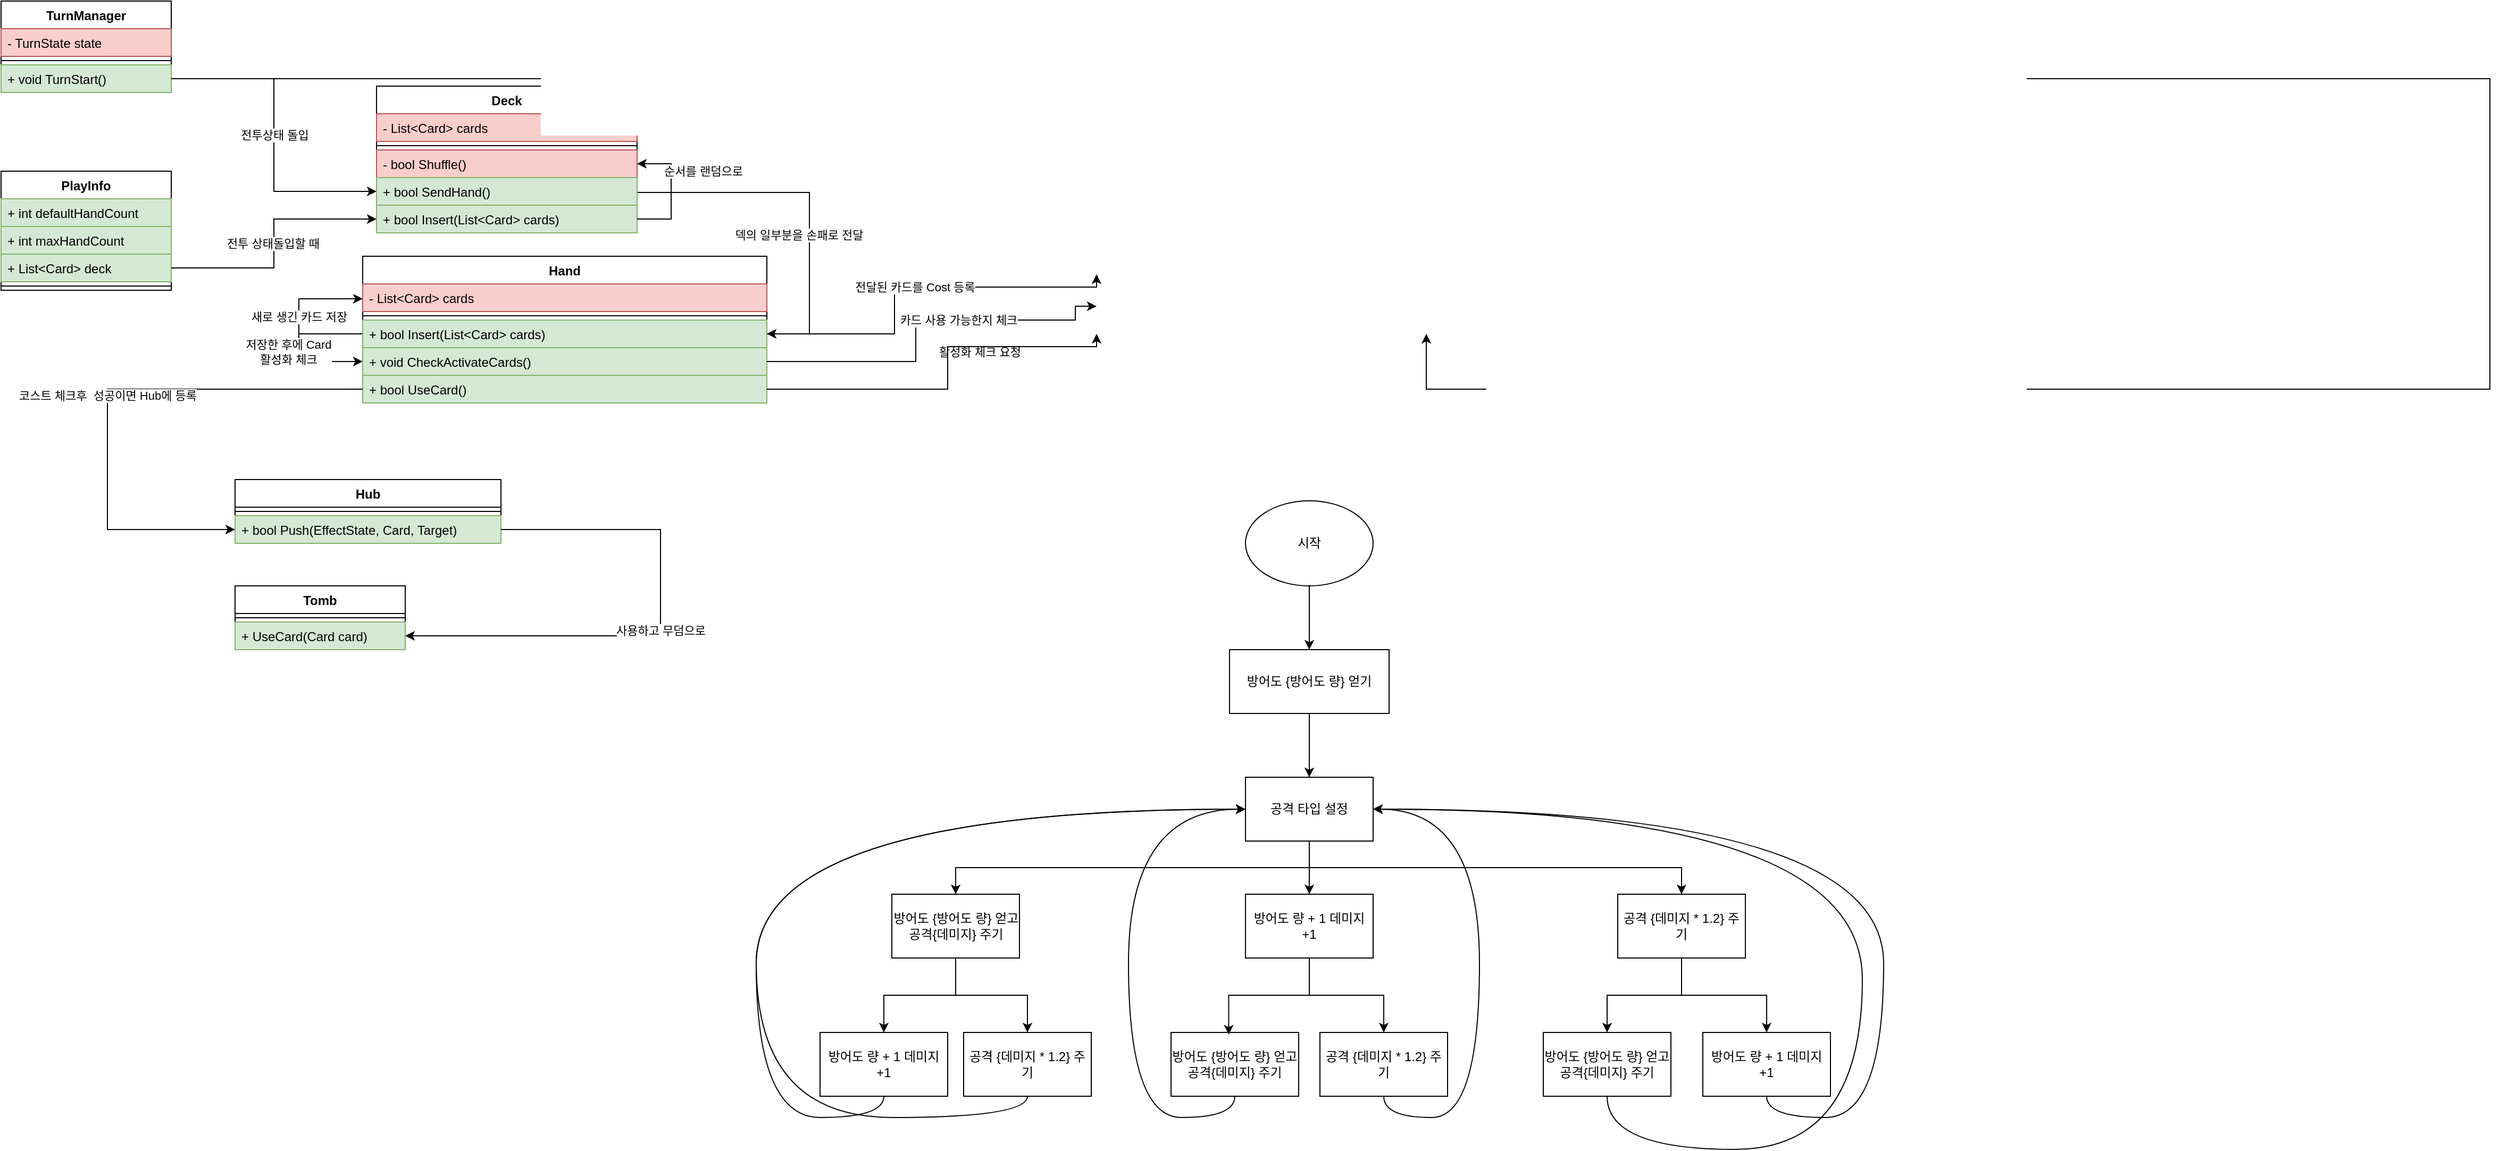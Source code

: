 <mxfile>
    <diagram name="페이지-1" id="rj3wfgGOo26jsAIpQ6Xf">
        <mxGraphModel dx="1904" dy="1340" grid="1" gridSize="10" guides="1" tooltips="1" connect="1" arrows="1" fold="1" page="1" pageScale="1" pageWidth="827" pageHeight="1169" math="0" shadow="0">
            <root>
                <mxCell id="0"/>
                <mxCell id="1" parent="0"/>
                <mxCell id="PaC1Y59DQdLts4JkmE2d-3" value="PlayInfo" style="swimlane;fontStyle=1;align=center;verticalAlign=top;childLayout=stackLayout;horizontal=1;startSize=26;horizontalStack=0;resizeParent=1;resizeParentMax=0;resizeLast=0;collapsible=1;marginBottom=0;whiteSpace=wrap;html=1;" parent="1" vertex="1">
                    <mxGeometry x="60" y="170" width="160" height="112" as="geometry"/>
                </mxCell>
                <mxCell id="PaC1Y59DQdLts4JkmE2d-4" value="+ int defaultHandCount" style="text;strokeColor=#82b366;fillColor=#d5e8d4;align=left;verticalAlign=top;spacingLeft=4;spacingRight=4;overflow=hidden;rotatable=0;points=[[0,0.5],[1,0.5]];portConstraint=eastwest;whiteSpace=wrap;html=1;" parent="PaC1Y59DQdLts4JkmE2d-3" vertex="1">
                    <mxGeometry y="26" width="160" height="26" as="geometry"/>
                </mxCell>
                <mxCell id="PaC1Y59DQdLts4JkmE2d-10" value="+ int maxHandCount" style="text;strokeColor=#82b366;fillColor=#d5e8d4;align=left;verticalAlign=top;spacingLeft=4;spacingRight=4;overflow=hidden;rotatable=0;points=[[0,0.5],[1,0.5]];portConstraint=eastwest;whiteSpace=wrap;html=1;" parent="PaC1Y59DQdLts4JkmE2d-3" vertex="1">
                    <mxGeometry y="52" width="160" height="26" as="geometry"/>
                </mxCell>
                <mxCell id="PaC1Y59DQdLts4JkmE2d-9" value="+ List&amp;lt;Card&amp;gt; deck" style="text;strokeColor=#82b366;fillColor=#d5e8d4;align=left;verticalAlign=top;spacingLeft=4;spacingRight=4;overflow=hidden;rotatable=0;points=[[0,0.5],[1,0.5]];portConstraint=eastwest;whiteSpace=wrap;html=1;" parent="PaC1Y59DQdLts4JkmE2d-3" vertex="1">
                    <mxGeometry y="78" width="160" height="26" as="geometry"/>
                </mxCell>
                <mxCell id="PaC1Y59DQdLts4JkmE2d-5" value="" style="line;strokeWidth=1;fillColor=none;align=left;verticalAlign=middle;spacingTop=-1;spacingLeft=3;spacingRight=3;rotatable=0;labelPosition=right;points=[];portConstraint=eastwest;strokeColor=inherit;" parent="PaC1Y59DQdLts4JkmE2d-3" vertex="1">
                    <mxGeometry y="104" width="160" height="8" as="geometry"/>
                </mxCell>
                <mxCell id="PaC1Y59DQdLts4JkmE2d-11" value="Deck" style="swimlane;fontStyle=1;align=center;verticalAlign=top;childLayout=stackLayout;horizontal=1;startSize=26;horizontalStack=0;resizeParent=1;resizeParentMax=0;resizeLast=0;collapsible=1;marginBottom=0;whiteSpace=wrap;html=1;" parent="1" vertex="1">
                    <mxGeometry x="413" y="90" width="245" height="138" as="geometry"/>
                </mxCell>
                <mxCell id="PaC1Y59DQdLts4JkmE2d-99" value="- List&amp;lt;Card&amp;gt; cards" style="text;strokeColor=#b85450;fillColor=#f8cecc;align=left;verticalAlign=top;spacingLeft=4;spacingRight=4;overflow=hidden;rotatable=0;points=[[0,0.5],[1,0.5]];portConstraint=eastwest;whiteSpace=wrap;html=1;" parent="PaC1Y59DQdLts4JkmE2d-11" vertex="1">
                    <mxGeometry y="26" width="245" height="26" as="geometry"/>
                </mxCell>
                <mxCell id="PaC1Y59DQdLts4JkmE2d-13" value="" style="line;strokeWidth=1;fillColor=none;align=left;verticalAlign=middle;spacingTop=-1;spacingLeft=3;spacingRight=3;rotatable=0;labelPosition=right;points=[];portConstraint=eastwest;strokeColor=inherit;" parent="PaC1Y59DQdLts4JkmE2d-11" vertex="1">
                    <mxGeometry y="52" width="245" height="8" as="geometry"/>
                </mxCell>
                <mxCell id="PaC1Y59DQdLts4JkmE2d-14" value="- bool Shuffle()" style="text;strokeColor=#b85450;fillColor=#f8cecc;align=left;verticalAlign=top;spacingLeft=4;spacingRight=4;overflow=hidden;rotatable=0;points=[[0,0.5],[1,0.5]];portConstraint=eastwest;whiteSpace=wrap;html=1;" parent="PaC1Y59DQdLts4JkmE2d-11" vertex="1">
                    <mxGeometry y="60" width="245" height="26" as="geometry"/>
                </mxCell>
                <mxCell id="PaC1Y59DQdLts4JkmE2d-65" value="덱의 일부분을 손패로 전달" style="edgeStyle=orthogonalEdgeStyle;rounded=0;orthogonalLoop=1;jettySize=auto;html=1;exitX=1;exitY=0.5;exitDx=0;exitDy=0;entryX=1;entryY=0.5;entryDx=0;entryDy=0;" parent="PaC1Y59DQdLts4JkmE2d-11" target="PaC1Y59DQdLts4JkmE2d-26" edge="1">
                    <mxGeometry x="0.239" y="-10" relative="1" as="geometry">
                        <mxPoint x="245" y="115.96" as="sourcePoint"/>
                        <mxPoint x="367" y="249.96" as="targetPoint"/>
                        <Array as="points">
                            <mxPoint x="245" y="100"/>
                            <mxPoint x="407" y="100"/>
                            <mxPoint x="407" y="233"/>
                        </Array>
                        <mxPoint as="offset"/>
                    </mxGeometry>
                </mxCell>
                <mxCell id="PaC1Y59DQdLts4JkmE2d-16" value="+ bool SendHand()" style="text;strokeColor=#82b366;fillColor=#d5e8d4;align=left;verticalAlign=top;spacingLeft=4;spacingRight=4;overflow=hidden;rotatable=0;points=[[0,0.5],[1,0.5]];portConstraint=eastwest;whiteSpace=wrap;html=1;" parent="PaC1Y59DQdLts4JkmE2d-11" vertex="1">
                    <mxGeometry y="86" width="245" height="26" as="geometry"/>
                </mxCell>
                <mxCell id="PaC1Y59DQdLts4JkmE2d-15" value="+ bool Insert(List&amp;lt;Card&amp;gt; cards)" style="text;strokeColor=#82b366;fillColor=#d5e8d4;align=left;verticalAlign=top;spacingLeft=4;spacingRight=4;overflow=hidden;rotatable=0;points=[[0,0.5],[1,0.5]];portConstraint=eastwest;whiteSpace=wrap;html=1;" parent="PaC1Y59DQdLts4JkmE2d-11" vertex="1">
                    <mxGeometry y="112" width="245" height="26" as="geometry"/>
                </mxCell>
                <mxCell id="PaC1Y59DQdLts4JkmE2d-58" value="순서를 랜덤으로" style="edgeStyle=orthogonalEdgeStyle;rounded=0;orthogonalLoop=1;jettySize=auto;html=1;exitX=1;exitY=0.5;exitDx=0;exitDy=0;entryX=1;entryY=0.5;entryDx=0;entryDy=0;" parent="PaC1Y59DQdLts4JkmE2d-11" source="PaC1Y59DQdLts4JkmE2d-15" target="PaC1Y59DQdLts4JkmE2d-14" edge="1">
                    <mxGeometry x="0.328" y="-30" relative="1" as="geometry">
                        <mxPoint x="257.0" y="126.5" as="sourcePoint"/>
                        <mxPoint x="259" y="74.5" as="targetPoint"/>
                        <Array as="points">
                            <mxPoint x="277" y="125"/>
                            <mxPoint x="277" y="73"/>
                        </Array>
                        <mxPoint as="offset"/>
                    </mxGeometry>
                </mxCell>
                <mxCell id="PaC1Y59DQdLts4JkmE2d-23" value="Hand" style="swimlane;fontStyle=1;align=center;verticalAlign=top;childLayout=stackLayout;horizontal=1;startSize=26;horizontalStack=0;resizeParent=1;resizeParentMax=0;resizeLast=0;collapsible=1;marginBottom=0;whiteSpace=wrap;html=1;" parent="1" vertex="1">
                    <mxGeometry x="400" y="250" width="380" height="138" as="geometry"/>
                </mxCell>
                <mxCell id="PaC1Y59DQdLts4JkmE2d-80" value="- List&amp;lt;Card&amp;gt; cards" style="text;strokeColor=#b85450;fillColor=#f8cecc;align=left;verticalAlign=top;spacingLeft=4;spacingRight=4;overflow=hidden;rotatable=0;points=[[0,0.5],[1,0.5]];portConstraint=eastwest;whiteSpace=wrap;html=1;" parent="PaC1Y59DQdLts4JkmE2d-23" vertex="1">
                    <mxGeometry y="26" width="380" height="26" as="geometry"/>
                </mxCell>
                <mxCell id="PaC1Y59DQdLts4JkmE2d-25" value="" style="line;strokeWidth=1;fillColor=none;align=left;verticalAlign=middle;spacingTop=-1;spacingLeft=3;spacingRight=3;rotatable=0;labelPosition=right;points=[];portConstraint=eastwest;strokeColor=inherit;" parent="PaC1Y59DQdLts4JkmE2d-23" vertex="1">
                    <mxGeometry y="52" width="380" height="8" as="geometry"/>
                </mxCell>
                <mxCell id="PaC1Y59DQdLts4JkmE2d-81" value="새로 생긴 카드 저장" style="edgeStyle=orthogonalEdgeStyle;rounded=0;orthogonalLoop=1;jettySize=auto;html=1;" parent="PaC1Y59DQdLts4JkmE2d-23" source="PaC1Y59DQdLts4JkmE2d-26" edge="1">
                    <mxGeometry relative="1" as="geometry">
                        <mxPoint y="40" as="targetPoint"/>
                        <Array as="points">
                            <mxPoint x="-60" y="73"/>
                            <mxPoint x="-60" y="40"/>
                        </Array>
                    </mxGeometry>
                </mxCell>
                <mxCell id="PaC1Y59DQdLts4JkmE2d-82" value="저장한 후에 Card&lt;br&gt;활성화 체크" style="edgeStyle=orthogonalEdgeStyle;rounded=0;orthogonalLoop=1;jettySize=auto;html=1;entryX=0;entryY=0.5;entryDx=0;entryDy=0;exitX=0;exitY=0.5;exitDx=0;exitDy=0;" parent="PaC1Y59DQdLts4JkmE2d-23" source="PaC1Y59DQdLts4JkmE2d-26" target="PaC1Y59DQdLts4JkmE2d-32" edge="1">
                    <mxGeometry x="0.055" y="-10" relative="1" as="geometry">
                        <Array as="points">
                            <mxPoint x="-60" y="73"/>
                            <mxPoint x="-60" y="99"/>
                        </Array>
                        <mxPoint as="offset"/>
                    </mxGeometry>
                </mxCell>
                <mxCell id="PaC1Y59DQdLts4JkmE2d-26" value="+ bool Insert(List&amp;lt;Card&amp;gt; cards)" style="text;strokeColor=#82b366;fillColor=#d5e8d4;align=left;verticalAlign=top;spacingLeft=4;spacingRight=4;overflow=hidden;rotatable=0;points=[[0,0.5],[1,0.5]];portConstraint=eastwest;whiteSpace=wrap;html=1;" parent="PaC1Y59DQdLts4JkmE2d-23" vertex="1">
                    <mxGeometry y="60" width="380" height="26" as="geometry"/>
                </mxCell>
                <mxCell id="PaC1Y59DQdLts4JkmE2d-32" value="+ void CheckActivateCards()" style="text;strokeColor=#82b366;fillColor=#d5e8d4;align=left;verticalAlign=top;spacingLeft=4;spacingRight=4;overflow=hidden;rotatable=0;points=[[0,0.5],[1,0.5]];portConstraint=eastwest;whiteSpace=wrap;html=1;" parent="PaC1Y59DQdLts4JkmE2d-23" vertex="1">
                    <mxGeometry y="86" width="380" height="26" as="geometry"/>
                </mxCell>
                <mxCell id="PaC1Y59DQdLts4JkmE2d-31" value="+ bool UseCard()" style="text;strokeColor=#82b366;fillColor=#d5e8d4;align=left;verticalAlign=top;spacingLeft=4;spacingRight=4;overflow=hidden;rotatable=0;points=[[0,0.5],[1,0.5]];portConstraint=eastwest;whiteSpace=wrap;html=1;" parent="PaC1Y59DQdLts4JkmE2d-23" vertex="1">
                    <mxGeometry y="112" width="380" height="26" as="geometry"/>
                </mxCell>
                <mxCell id="PaC1Y59DQdLts4JkmE2d-33" value="Hub" style="swimlane;fontStyle=1;align=center;verticalAlign=top;childLayout=stackLayout;horizontal=1;startSize=26;horizontalStack=0;resizeParent=1;resizeParentMax=0;resizeLast=0;collapsible=1;marginBottom=0;whiteSpace=wrap;html=1;" parent="1" vertex="1">
                    <mxGeometry x="280" y="460" width="250" height="60" as="geometry"/>
                </mxCell>
                <mxCell id="PaC1Y59DQdLts4JkmE2d-35" value="" style="line;strokeWidth=1;fillColor=none;align=left;verticalAlign=middle;spacingTop=-1;spacingLeft=3;spacingRight=3;rotatable=0;labelPosition=right;points=[];portConstraint=eastwest;strokeColor=inherit;" parent="PaC1Y59DQdLts4JkmE2d-33" vertex="1">
                    <mxGeometry y="26" width="250" height="8" as="geometry"/>
                </mxCell>
                <mxCell id="PaC1Y59DQdLts4JkmE2d-36" value="+ bool Push(EffectState, Card, Target)" style="text;strokeColor=#82b366;fillColor=#d5e8d4;align=left;verticalAlign=top;spacingLeft=4;spacingRight=4;overflow=hidden;rotatable=0;points=[[0,0.5],[1,0.5]];portConstraint=eastwest;whiteSpace=wrap;html=1;" parent="PaC1Y59DQdLts4JkmE2d-33" vertex="1">
                    <mxGeometry y="34" width="250" height="26" as="geometry"/>
                </mxCell>
                <mxCell id="PaC1Y59DQdLts4JkmE2d-56" value="전투 상태돌입할 때&amp;nbsp;" style="edgeStyle=orthogonalEdgeStyle;rounded=0;orthogonalLoop=1;jettySize=auto;html=1;exitX=1;exitY=0.5;exitDx=0;exitDy=0;entryX=0;entryY=0.5;entryDx=0;entryDy=0;" parent="1" source="PaC1Y59DQdLts4JkmE2d-9" target="PaC1Y59DQdLts4JkmE2d-15" edge="1">
                    <mxGeometry relative="1" as="geometry"/>
                </mxCell>
                <mxCell id="PaC1Y59DQdLts4JkmE2d-60" value="TurnManager" style="swimlane;fontStyle=1;align=center;verticalAlign=top;childLayout=stackLayout;horizontal=1;startSize=26;horizontalStack=0;resizeParent=1;resizeParentMax=0;resizeLast=0;collapsible=1;marginBottom=0;whiteSpace=wrap;html=1;" parent="1" vertex="1">
                    <mxGeometry x="60" y="10" width="160" height="86" as="geometry"/>
                </mxCell>
                <mxCell id="PaC1Y59DQdLts4JkmE2d-89" value="- TurnState state" style="text;strokeColor=#b85450;fillColor=#f8cecc;align=left;verticalAlign=top;spacingLeft=4;spacingRight=4;overflow=hidden;rotatable=0;points=[[0,0.5],[1,0.5]];portConstraint=eastwest;whiteSpace=wrap;html=1;" parent="PaC1Y59DQdLts4JkmE2d-60" vertex="1">
                    <mxGeometry y="26" width="160" height="26" as="geometry"/>
                </mxCell>
                <mxCell id="PaC1Y59DQdLts4JkmE2d-62" value="" style="line;strokeWidth=1;fillColor=none;align=left;verticalAlign=middle;spacingTop=-1;spacingLeft=3;spacingRight=3;rotatable=0;labelPosition=right;points=[];portConstraint=eastwest;strokeColor=inherit;" parent="PaC1Y59DQdLts4JkmE2d-60" vertex="1">
                    <mxGeometry y="52" width="160" height="8" as="geometry"/>
                </mxCell>
                <mxCell id="PaC1Y59DQdLts4JkmE2d-63" value="+ void TurnStart()" style="text;strokeColor=#82b366;fillColor=#d5e8d4;align=left;verticalAlign=top;spacingLeft=4;spacingRight=4;overflow=hidden;rotatable=0;points=[[0,0.5],[1,0.5]];portConstraint=eastwest;whiteSpace=wrap;html=1;" parent="PaC1Y59DQdLts4JkmE2d-60" vertex="1">
                    <mxGeometry y="60" width="160" height="26" as="geometry"/>
                </mxCell>
                <mxCell id="PaC1Y59DQdLts4JkmE2d-76" value="전달된 카드를 Cost 등록" style="edgeStyle=orthogonalEdgeStyle;rounded=0;orthogonalLoop=1;jettySize=auto;html=1;entryX=0;entryY=0.5;entryDx=0;entryDy=0;" parent="1" source="PaC1Y59DQdLts4JkmE2d-26" edge="1">
                    <mxGeometry relative="1" as="geometry">
                        <mxPoint x="1090" y="267.0" as="targetPoint"/>
                        <Array as="points">
                            <mxPoint x="900" y="323"/>
                            <mxPoint x="900" y="279"/>
                        </Array>
                    </mxGeometry>
                </mxCell>
                <mxCell id="PaC1Y59DQdLts4JkmE2d-83" value="활성화 체크 요청" style="edgeStyle=orthogonalEdgeStyle;rounded=0;orthogonalLoop=1;jettySize=auto;html=1;entryX=0;entryY=0.5;entryDx=0;entryDy=0;" parent="1" source="PaC1Y59DQdLts4JkmE2d-32" edge="1">
                    <mxGeometry x="0.321" y="-30" relative="1" as="geometry">
                        <mxPoint x="1090" y="297" as="targetPoint"/>
                        <Array as="points">
                            <mxPoint x="920" y="349"/>
                            <mxPoint x="920" y="310"/>
                            <mxPoint x="1070" y="310"/>
                        </Array>
                        <mxPoint as="offset"/>
                    </mxGeometry>
                </mxCell>
                <mxCell id="PaC1Y59DQdLts4JkmE2d-84" value="카드 사용 가능한지 체크" style="edgeStyle=orthogonalEdgeStyle;rounded=0;orthogonalLoop=1;jettySize=auto;html=1;entryX=0;entryY=0.5;entryDx=0;entryDy=0;" parent="1" source="PaC1Y59DQdLts4JkmE2d-31" edge="1">
                    <mxGeometry x="0.215" y="25" relative="1" as="geometry">
                        <mxPoint x="1090" y="323.0" as="targetPoint"/>
                        <Array as="points">
                            <mxPoint x="950" y="375"/>
                            <mxPoint x="950" y="335"/>
                        </Array>
                        <mxPoint as="offset"/>
                    </mxGeometry>
                </mxCell>
                <mxCell id="PaC1Y59DQdLts4JkmE2d-88" value="코스트 체크후&amp;nbsp; 성공이면 Hub에 등록" style="edgeStyle=orthogonalEdgeStyle;rounded=0;orthogonalLoop=1;jettySize=auto;html=1;" parent="1" source="PaC1Y59DQdLts4JkmE2d-31" target="PaC1Y59DQdLts4JkmE2d-36" edge="1">
                    <mxGeometry relative="1" as="geometry">
                        <Array as="points">
                            <mxPoint x="160" y="375"/>
                            <mxPoint x="160" y="507"/>
                        </Array>
                    </mxGeometry>
                </mxCell>
                <mxCell id="PaC1Y59DQdLts4JkmE2d-90" value="Tomb" style="swimlane;fontStyle=1;align=center;verticalAlign=top;childLayout=stackLayout;horizontal=1;startSize=26;horizontalStack=0;resizeParent=1;resizeParentMax=0;resizeLast=0;collapsible=1;marginBottom=0;whiteSpace=wrap;html=1;" parent="1" vertex="1">
                    <mxGeometry x="280" y="560" width="160" height="60" as="geometry"/>
                </mxCell>
                <mxCell id="PaC1Y59DQdLts4JkmE2d-92" value="" style="line;strokeWidth=1;fillColor=none;align=left;verticalAlign=middle;spacingTop=-1;spacingLeft=3;spacingRight=3;rotatable=0;labelPosition=right;points=[];portConstraint=eastwest;strokeColor=inherit;" parent="PaC1Y59DQdLts4JkmE2d-90" vertex="1">
                    <mxGeometry y="26" width="160" height="8" as="geometry"/>
                </mxCell>
                <mxCell id="PaC1Y59DQdLts4JkmE2d-93" value="+ UseCard(Card card)" style="text;strokeColor=#82b366;fillColor=#d5e8d4;align=left;verticalAlign=top;spacingLeft=4;spacingRight=4;overflow=hidden;rotatable=0;points=[[0,0.5],[1,0.5]];portConstraint=eastwest;whiteSpace=wrap;html=1;" parent="PaC1Y59DQdLts4JkmE2d-90" vertex="1">
                    <mxGeometry y="34" width="160" height="26" as="geometry"/>
                </mxCell>
                <mxCell id="PaC1Y59DQdLts4JkmE2d-95" style="edgeStyle=orthogonalEdgeStyle;rounded=0;orthogonalLoop=1;jettySize=auto;html=1;exitX=1;exitY=0.5;exitDx=0;exitDy=0;entryX=1;entryY=0.5;entryDx=0;entryDy=0;" parent="1" source="PaC1Y59DQdLts4JkmE2d-63" edge="1">
                    <mxGeometry relative="1" as="geometry">
                        <mxPoint x="1400" y="323.0" as="targetPoint"/>
                        <Array as="points">
                            <mxPoint x="2400" y="83"/>
                            <mxPoint x="2400" y="375"/>
                            <mxPoint x="1400" y="375"/>
                        </Array>
                    </mxGeometry>
                </mxCell>
                <mxCell id="PaC1Y59DQdLts4JkmE2d-97" value="사용하고 무덤으로" style="edgeStyle=orthogonalEdgeStyle;rounded=0;orthogonalLoop=1;jettySize=auto;html=1;entryX=1;entryY=0.5;entryDx=0;entryDy=0;" parent="1" source="PaC1Y59DQdLts4JkmE2d-36" target="PaC1Y59DQdLts4JkmE2d-93" edge="1">
                    <mxGeometry relative="1" as="geometry">
                        <Array as="points">
                            <mxPoint x="680" y="507"/>
                            <mxPoint x="680" y="607"/>
                        </Array>
                    </mxGeometry>
                </mxCell>
                <mxCell id="PaC1Y59DQdLts4JkmE2d-98" value="전투상태 돌입" style="edgeStyle=orthogonalEdgeStyle;rounded=0;orthogonalLoop=1;jettySize=auto;html=1;exitX=1;exitY=0.5;exitDx=0;exitDy=0;entryX=0;entryY=0.5;entryDx=0;entryDy=0;" parent="1" source="PaC1Y59DQdLts4JkmE2d-63" target="PaC1Y59DQdLts4JkmE2d-16" edge="1">
                    <mxGeometry relative="1" as="geometry"/>
                </mxCell>
                <mxCell id="0J5bSwuqt-QFnA48OPNr-3" style="edgeStyle=orthogonalEdgeStyle;rounded=0;orthogonalLoop=1;jettySize=auto;html=1;exitX=0.5;exitY=1;exitDx=0;exitDy=0;" parent="1" source="0J5bSwuqt-QFnA48OPNr-5" target="0J5bSwuqt-QFnA48OPNr-12" edge="1">
                    <mxGeometry relative="1" as="geometry"/>
                </mxCell>
                <mxCell id="0J5bSwuqt-QFnA48OPNr-4" style="edgeStyle=orthogonalEdgeStyle;rounded=0;orthogonalLoop=1;jettySize=auto;html=1;exitX=0.5;exitY=1;exitDx=0;exitDy=0;entryX=0.5;entryY=0;entryDx=0;entryDy=0;" parent="1" source="0J5bSwuqt-QFnA48OPNr-31" target="0J5bSwuqt-QFnA48OPNr-15" edge="1">
                    <mxGeometry relative="1" as="geometry"/>
                </mxCell>
                <mxCell id="0J5bSwuqt-QFnA48OPNr-5" value="방어도 {방어도 량} 얻기" style="rounded=0;whiteSpace=wrap;html=1;" parent="1" vertex="1">
                    <mxGeometry x="1215" y="620" width="150" height="60" as="geometry"/>
                </mxCell>
                <mxCell id="0J5bSwuqt-QFnA48OPNr-6" value="" style="edgeStyle=orthogonalEdgeStyle;rounded=0;orthogonalLoop=1;jettySize=auto;html=1;" parent="1" source="0J5bSwuqt-QFnA48OPNr-7" target="0J5bSwuqt-QFnA48OPNr-5" edge="1">
                    <mxGeometry relative="1" as="geometry"/>
                </mxCell>
                <mxCell id="0J5bSwuqt-QFnA48OPNr-7" value="시작" style="ellipse;whiteSpace=wrap;html=1;" parent="1" vertex="1">
                    <mxGeometry x="1230" y="480" width="120" height="80" as="geometry"/>
                </mxCell>
                <mxCell id="0J5bSwuqt-QFnA48OPNr-8" style="edgeStyle=orthogonalEdgeStyle;rounded=0;orthogonalLoop=1;jettySize=auto;html=1;" parent="1" source="0J5bSwuqt-QFnA48OPNr-10" target="0J5bSwuqt-QFnA48OPNr-17" edge="1">
                    <mxGeometry relative="1" as="geometry"/>
                </mxCell>
                <mxCell id="0J5bSwuqt-QFnA48OPNr-9" style="edgeStyle=orthogonalEdgeStyle;rounded=0;orthogonalLoop=1;jettySize=auto;html=1;" parent="1" source="0J5bSwuqt-QFnA48OPNr-10" target="0J5bSwuqt-QFnA48OPNr-19" edge="1">
                    <mxGeometry relative="1" as="geometry"/>
                </mxCell>
                <mxCell id="0J5bSwuqt-QFnA48OPNr-10" value="방어도 {방어도 량} 얻고 공격{데미지} 주기" style="rounded=0;whiteSpace=wrap;html=1;" parent="1" vertex="1">
                    <mxGeometry x="897.5" y="850" width="120" height="60" as="geometry"/>
                </mxCell>
                <mxCell id="0J5bSwuqt-QFnA48OPNr-11" style="edgeStyle=orthogonalEdgeStyle;rounded=0;orthogonalLoop=1;jettySize=auto;html=1;" parent="1" source="0J5bSwuqt-QFnA48OPNr-12" target="0J5bSwuqt-QFnA48OPNr-23" edge="1">
                    <mxGeometry relative="1" as="geometry"/>
                </mxCell>
                <mxCell id="0J5bSwuqt-QFnA48OPNr-12" value="방어도 량 + 1 데미지 +1" style="rounded=0;whiteSpace=wrap;html=1;" parent="1" vertex="1">
                    <mxGeometry x="1230" y="850" width="120" height="60" as="geometry"/>
                </mxCell>
                <mxCell id="0J5bSwuqt-QFnA48OPNr-13" style="edgeStyle=orthogonalEdgeStyle;rounded=0;orthogonalLoop=1;jettySize=auto;html=1;exitX=0.5;exitY=1;exitDx=0;exitDy=0;entryX=0.5;entryY=0;entryDx=0;entryDy=0;" parent="1" source="0J5bSwuqt-QFnA48OPNr-15" target="0J5bSwuqt-QFnA48OPNr-26" edge="1">
                    <mxGeometry relative="1" as="geometry"/>
                </mxCell>
                <mxCell id="0J5bSwuqt-QFnA48OPNr-14" style="edgeStyle=orthogonalEdgeStyle;rounded=0;orthogonalLoop=1;jettySize=auto;html=1;exitX=0.5;exitY=1;exitDx=0;exitDy=0;entryX=0.5;entryY=0;entryDx=0;entryDy=0;" parent="1" source="0J5bSwuqt-QFnA48OPNr-15" target="0J5bSwuqt-QFnA48OPNr-28" edge="1">
                    <mxGeometry relative="1" as="geometry"/>
                </mxCell>
                <mxCell id="0J5bSwuqt-QFnA48OPNr-15" value="공격 {데미지 * 1.2} 주기" style="rounded=0;whiteSpace=wrap;html=1;" parent="1" vertex="1">
                    <mxGeometry x="1580" y="850" width="120" height="60" as="geometry"/>
                </mxCell>
                <mxCell id="0J5bSwuqt-QFnA48OPNr-16" style="edgeStyle=orthogonalEdgeStyle;orthogonalLoop=1;jettySize=auto;html=1;exitX=0.5;exitY=1;exitDx=0;exitDy=0;entryX=0;entryY=0.5;entryDx=0;entryDy=0;curved=1;" parent="1" source="0J5bSwuqt-QFnA48OPNr-17" target="0J5bSwuqt-QFnA48OPNr-31" edge="1">
                    <mxGeometry relative="1" as="geometry">
                        <Array as="points">
                            <mxPoint x="890" y="1060"/>
                            <mxPoint x="770" y="1060"/>
                            <mxPoint x="770" y="770"/>
                        </Array>
                    </mxGeometry>
                </mxCell>
                <mxCell id="0J5bSwuqt-QFnA48OPNr-17" value="방어도 량 + 1 데미지 +1" style="rounded=0;whiteSpace=wrap;html=1;" parent="1" vertex="1">
                    <mxGeometry x="830" y="980" width="120" height="60" as="geometry"/>
                </mxCell>
                <mxCell id="0J5bSwuqt-QFnA48OPNr-18" style="edgeStyle=orthogonalEdgeStyle;orthogonalLoop=1;jettySize=auto;html=1;entryX=0;entryY=0.5;entryDx=0;entryDy=0;curved=1;" parent="1" source="0J5bSwuqt-QFnA48OPNr-19" target="0J5bSwuqt-QFnA48OPNr-31" edge="1">
                    <mxGeometry relative="1" as="geometry">
                        <Array as="points">
                            <mxPoint x="1025" y="1060"/>
                            <mxPoint x="770" y="1060"/>
                            <mxPoint x="770" y="770"/>
                        </Array>
                    </mxGeometry>
                </mxCell>
                <mxCell id="0J5bSwuqt-QFnA48OPNr-19" value="공격 {데미지 * 1.2} 주기" style="rounded=0;whiteSpace=wrap;html=1;" parent="1" vertex="1">
                    <mxGeometry x="965" y="980" width="120" height="60" as="geometry"/>
                </mxCell>
                <mxCell id="0J5bSwuqt-QFnA48OPNr-20" style="edgeStyle=orthogonalEdgeStyle;orthogonalLoop=1;jettySize=auto;html=1;exitX=0.5;exitY=1;exitDx=0;exitDy=0;entryX=0;entryY=0.5;entryDx=0;entryDy=0;curved=1;" parent="1" source="0J5bSwuqt-QFnA48OPNr-21" target="0J5bSwuqt-QFnA48OPNr-31" edge="1">
                    <mxGeometry relative="1" as="geometry">
                        <Array as="points">
                            <mxPoint x="1220" y="1060"/>
                            <mxPoint x="1120" y="1060"/>
                            <mxPoint x="1120" y="770"/>
                        </Array>
                    </mxGeometry>
                </mxCell>
                <mxCell id="0J5bSwuqt-QFnA48OPNr-21" value="방어도 {방어도 량} 얻고 공격{데미지} 주기" style="rounded=0;whiteSpace=wrap;html=1;" parent="1" vertex="1">
                    <mxGeometry x="1160" y="980" width="120" height="60" as="geometry"/>
                </mxCell>
                <mxCell id="0J5bSwuqt-QFnA48OPNr-22" style="edgeStyle=orthogonalEdgeStyle;orthogonalLoop=1;jettySize=auto;html=1;exitX=0.5;exitY=1;exitDx=0;exitDy=0;entryX=1;entryY=0.5;entryDx=0;entryDy=0;curved=1;" parent="1" source="0J5bSwuqt-QFnA48OPNr-23" target="0J5bSwuqt-QFnA48OPNr-31" edge="1">
                    <mxGeometry relative="1" as="geometry">
                        <Array as="points">
                            <mxPoint x="1360" y="1060"/>
                            <mxPoint x="1450" y="1060"/>
                            <mxPoint x="1450" y="770"/>
                        </Array>
                    </mxGeometry>
                </mxCell>
                <mxCell id="0J5bSwuqt-QFnA48OPNr-23" value="공격 {데미지 * 1.2} 주기" style="rounded=0;whiteSpace=wrap;html=1;" parent="1" vertex="1">
                    <mxGeometry x="1300" y="980" width="120" height="60" as="geometry"/>
                </mxCell>
                <mxCell id="0J5bSwuqt-QFnA48OPNr-24" style="edgeStyle=orthogonalEdgeStyle;rounded=0;orthogonalLoop=1;jettySize=auto;html=1;entryX=0.452;entryY=0.034;entryDx=0;entryDy=0;entryPerimeter=0;" parent="1" source="0J5bSwuqt-QFnA48OPNr-12" target="0J5bSwuqt-QFnA48OPNr-21" edge="1">
                    <mxGeometry relative="1" as="geometry"/>
                </mxCell>
                <mxCell id="0J5bSwuqt-QFnA48OPNr-25" style="edgeStyle=orthogonalEdgeStyle;orthogonalLoop=1;jettySize=auto;html=1;exitX=0.5;exitY=1;exitDx=0;exitDy=0;entryX=1;entryY=0.5;entryDx=0;entryDy=0;curved=1;" parent="1" source="0J5bSwuqt-QFnA48OPNr-26" target="0J5bSwuqt-QFnA48OPNr-31" edge="1">
                    <mxGeometry relative="1" as="geometry">
                        <Array as="points">
                            <mxPoint x="1570" y="1090"/>
                            <mxPoint x="1810" y="1090"/>
                            <mxPoint x="1810" y="770"/>
                        </Array>
                    </mxGeometry>
                </mxCell>
                <mxCell id="0J5bSwuqt-QFnA48OPNr-26" value="방어도 {방어도 량} 얻고 공격{데미지} 주기" style="rounded=0;whiteSpace=wrap;html=1;" parent="1" vertex="1">
                    <mxGeometry x="1510" y="980" width="120" height="60" as="geometry"/>
                </mxCell>
                <mxCell id="0J5bSwuqt-QFnA48OPNr-27" style="edgeStyle=orthogonalEdgeStyle;orthogonalLoop=1;jettySize=auto;html=1;exitX=0.5;exitY=1;exitDx=0;exitDy=0;entryX=1;entryY=0.5;entryDx=0;entryDy=0;curved=1;" parent="1" source="0J5bSwuqt-QFnA48OPNr-28" target="0J5bSwuqt-QFnA48OPNr-31" edge="1">
                    <mxGeometry relative="1" as="geometry">
                        <Array as="points">
                            <mxPoint x="1720" y="1060"/>
                            <mxPoint x="1830" y="1060"/>
                            <mxPoint x="1830" y="770"/>
                        </Array>
                    </mxGeometry>
                </mxCell>
                <mxCell id="0J5bSwuqt-QFnA48OPNr-28" value="방어도 량 + 1 데미지 +1" style="rounded=0;whiteSpace=wrap;html=1;" parent="1" vertex="1">
                    <mxGeometry x="1660" y="980" width="120" height="60" as="geometry"/>
                </mxCell>
                <mxCell id="0J5bSwuqt-QFnA48OPNr-29" value="" style="edgeStyle=orthogonalEdgeStyle;rounded=0;orthogonalLoop=1;jettySize=auto;html=1;exitX=0.5;exitY=1;exitDx=0;exitDy=0;entryX=0.5;entryY=0;entryDx=0;entryDy=0;" parent="1" source="0J5bSwuqt-QFnA48OPNr-5" target="0J5bSwuqt-QFnA48OPNr-31" edge="1">
                    <mxGeometry relative="1" as="geometry">
                        <mxPoint x="1290" y="680" as="sourcePoint"/>
                        <mxPoint x="1640" y="850" as="targetPoint"/>
                    </mxGeometry>
                </mxCell>
                <mxCell id="0J5bSwuqt-QFnA48OPNr-30" style="edgeStyle=orthogonalEdgeStyle;rounded=0;orthogonalLoop=1;jettySize=auto;html=1;exitX=0.5;exitY=1;exitDx=0;exitDy=0;entryX=0.5;entryY=0;entryDx=0;entryDy=0;" parent="1" source="0J5bSwuqt-QFnA48OPNr-31" target="0J5bSwuqt-QFnA48OPNr-10" edge="1">
                    <mxGeometry relative="1" as="geometry"/>
                </mxCell>
                <mxCell id="0J5bSwuqt-QFnA48OPNr-31" value="공격 타입 설정" style="rounded=0;whiteSpace=wrap;html=1;" parent="1" vertex="1">
                    <mxGeometry x="1230" y="740" width="120" height="60" as="geometry"/>
                </mxCell>
            </root>
        </mxGraphModel>
    </diagram>
</mxfile>